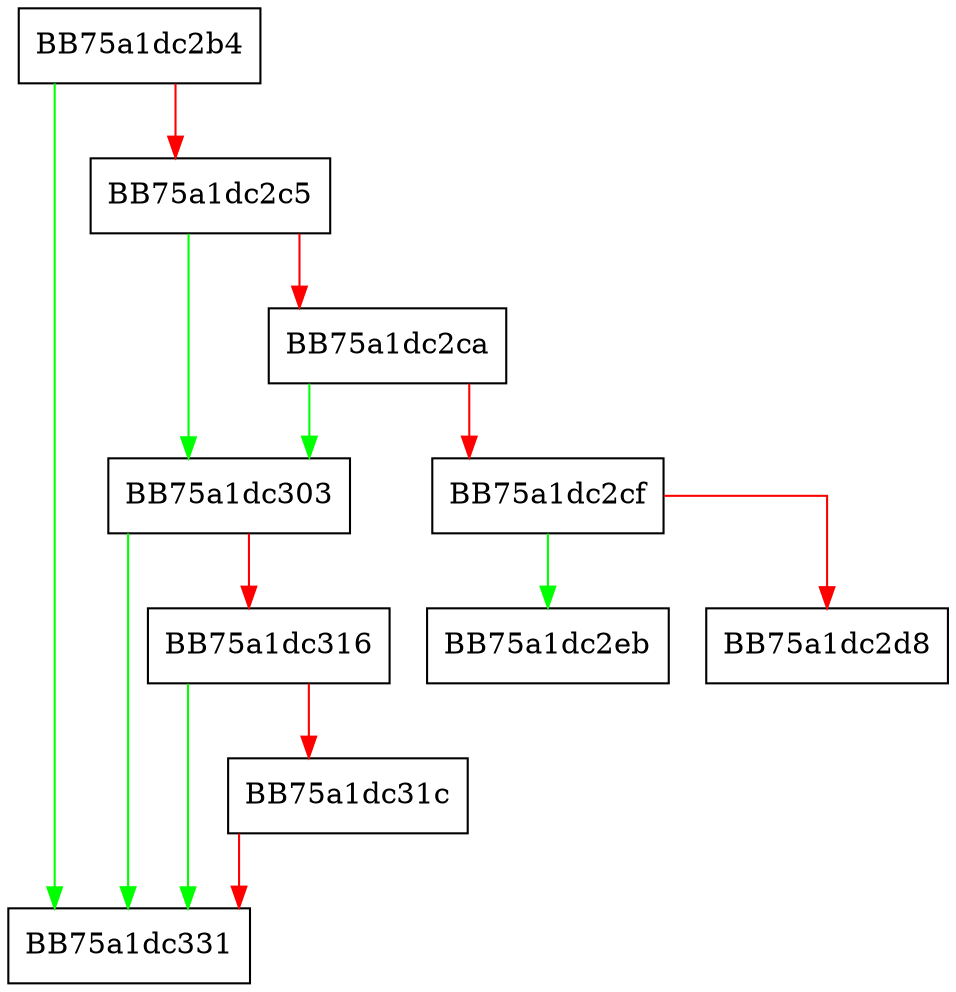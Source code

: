 digraph LUM_ResolveOfflineKey {
  node [shape="box"];
  graph [splines=ortho];
  BB75a1dc2b4 -> BB75a1dc331 [color="green"];
  BB75a1dc2b4 -> BB75a1dc2c5 [color="red"];
  BB75a1dc2c5 -> BB75a1dc303 [color="green"];
  BB75a1dc2c5 -> BB75a1dc2ca [color="red"];
  BB75a1dc2ca -> BB75a1dc303 [color="green"];
  BB75a1dc2ca -> BB75a1dc2cf [color="red"];
  BB75a1dc2cf -> BB75a1dc2eb [color="green"];
  BB75a1dc2cf -> BB75a1dc2d8 [color="red"];
  BB75a1dc303 -> BB75a1dc331 [color="green"];
  BB75a1dc303 -> BB75a1dc316 [color="red"];
  BB75a1dc316 -> BB75a1dc331 [color="green"];
  BB75a1dc316 -> BB75a1dc31c [color="red"];
  BB75a1dc31c -> BB75a1dc331 [color="red"];
}